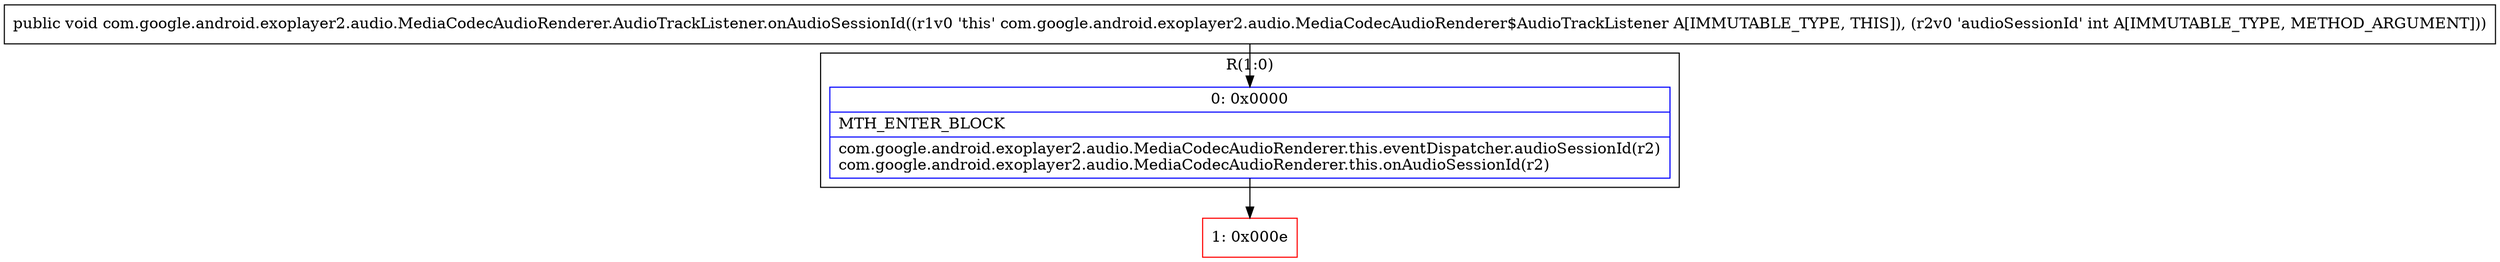 digraph "CFG forcom.google.android.exoplayer2.audio.MediaCodecAudioRenderer.AudioTrackListener.onAudioSessionId(I)V" {
subgraph cluster_Region_537201734 {
label = "R(1:0)";
node [shape=record,color=blue];
Node_0 [shape=record,label="{0\:\ 0x0000|MTH_ENTER_BLOCK\l|com.google.android.exoplayer2.audio.MediaCodecAudioRenderer.this.eventDispatcher.audioSessionId(r2)\lcom.google.android.exoplayer2.audio.MediaCodecAudioRenderer.this.onAudioSessionId(r2)\l}"];
}
Node_1 [shape=record,color=red,label="{1\:\ 0x000e}"];
MethodNode[shape=record,label="{public void com.google.android.exoplayer2.audio.MediaCodecAudioRenderer.AudioTrackListener.onAudioSessionId((r1v0 'this' com.google.android.exoplayer2.audio.MediaCodecAudioRenderer$AudioTrackListener A[IMMUTABLE_TYPE, THIS]), (r2v0 'audioSessionId' int A[IMMUTABLE_TYPE, METHOD_ARGUMENT])) }"];
MethodNode -> Node_0;
Node_0 -> Node_1;
}

